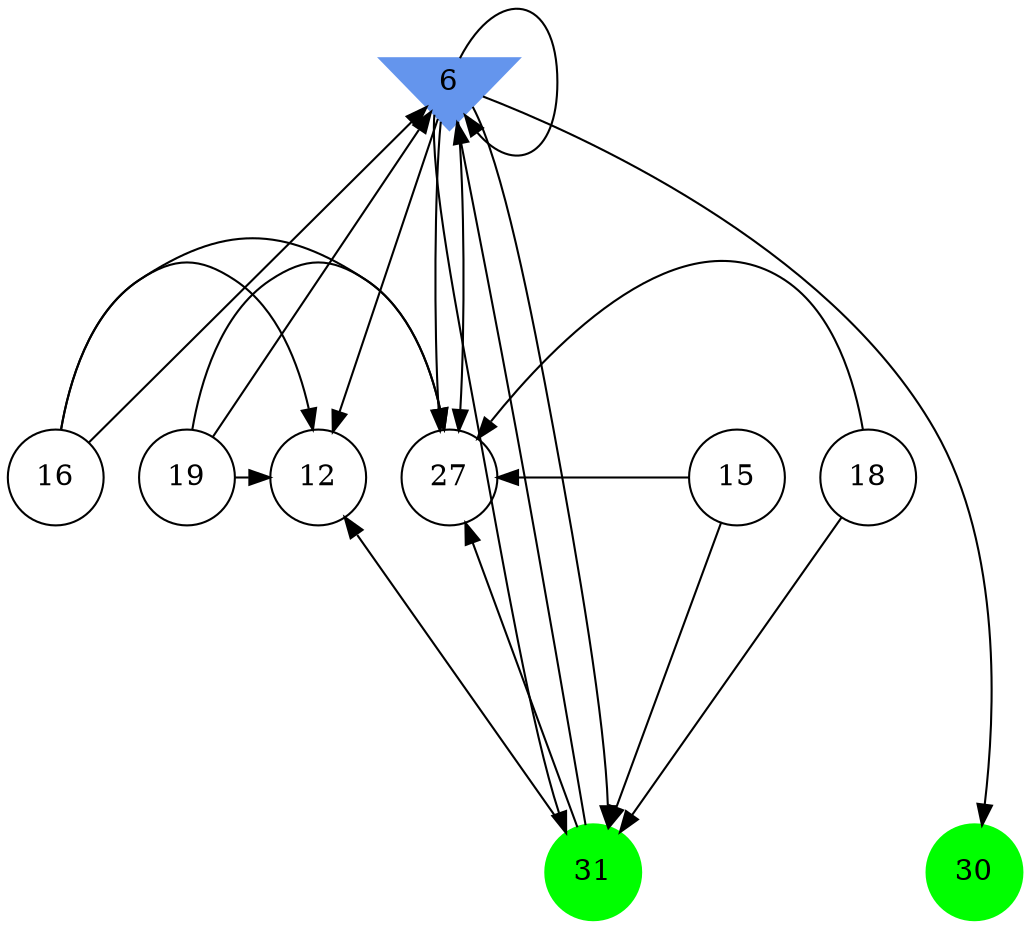 digraph brain {
	ranksep=2.0;
	6 [shape=invtriangle,style=filled,color=cornflowerblue];
	12 [shape=circle,color=black];
	15 [shape=circle,color=black];
	16 [shape=circle,color=black];
	18 [shape=circle,color=black];
	19 [shape=circle,color=black];
	27 [shape=circle,color=black];
	30 [shape=circle,style=filled,color=green];
	31 [shape=circle,style=filled,color=green];
	19	->	27;
	19	->	12;
	19	->	6;
	16	->	27;
	16	->	12;
	16	->	6;
	6	->	27;
	6	->	12;
	6	->	6;
	31	->	27;
	31	->	12;
	31	->	6;
	6	->	31;
	6	->	27;
	15	->	31;
	15	->	27;
	18	->	31;
	18	->	27;
	6	->	31;
	6	->	30;
	{ rank=same; 6; }
	{ rank=same; 12; 15; 16; 18; 19; 27; }
	{ rank=same; 30; 31; }
}
